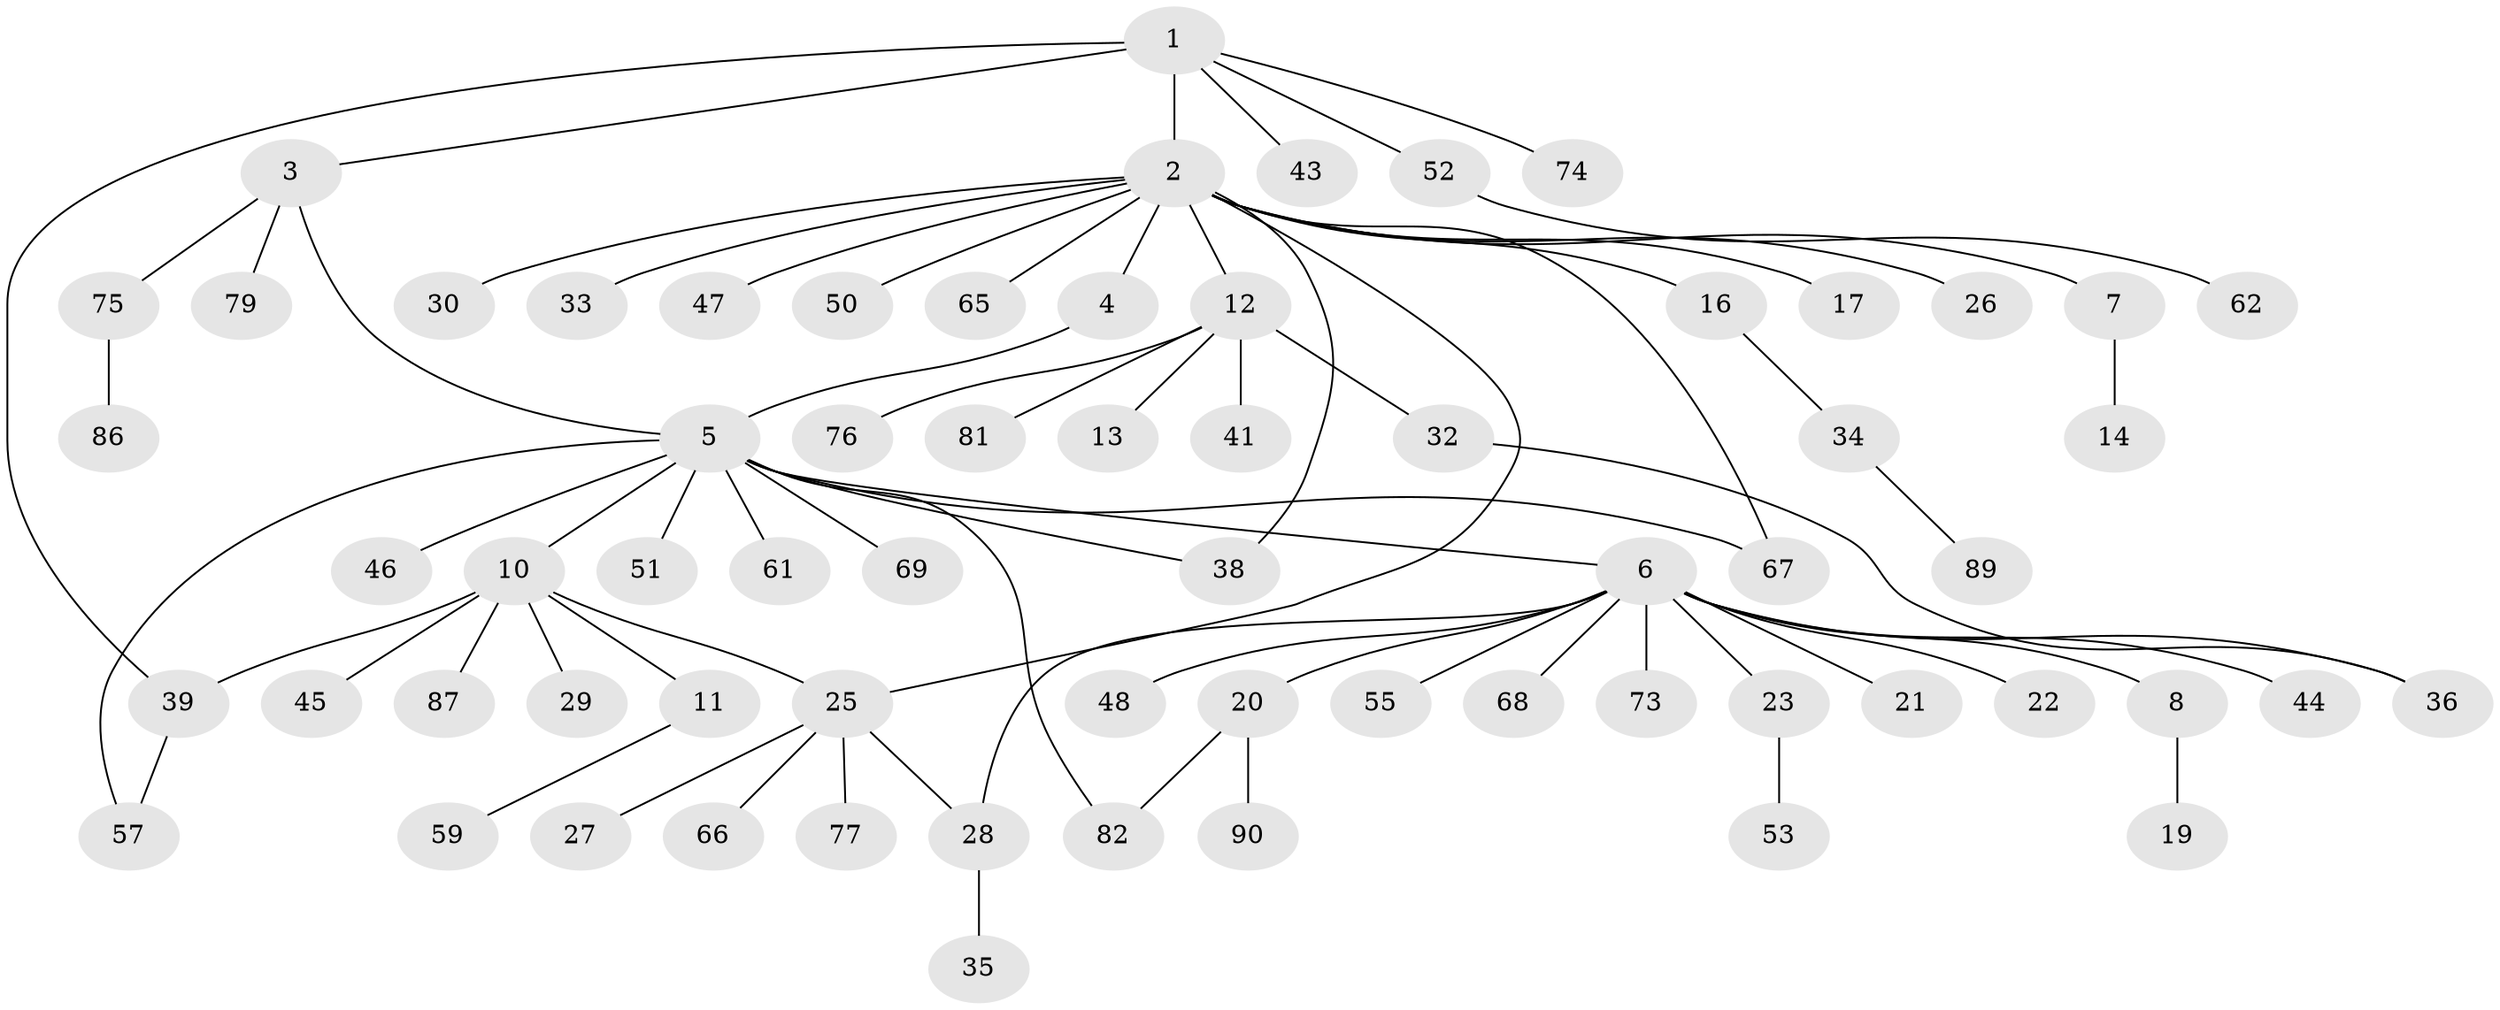 // original degree distribution, {5: 0.022222222222222223, 4: 0.03333333333333333, 3: 0.1, 13: 0.011111111111111112, 14: 0.022222222222222223, 2: 0.2111111111111111, 8: 0.011111111111111112, 7: 0.011111111111111112, 1: 0.5666666666666667, 6: 0.011111111111111112}
// Generated by graph-tools (version 1.1) at 2025/11/02/27/25 16:11:13]
// undirected, 66 vertices, 74 edges
graph export_dot {
graph [start="1"]
  node [color=gray90,style=filled];
  1 [super="+18"];
  2 [super="+9"];
  3 [super="+42"];
  4;
  5 [super="+31"];
  6 [super="+60"];
  7;
  8 [super="+15"];
  10 [super="+56"];
  11;
  12 [super="+37"];
  13;
  14 [super="+80"];
  16 [super="+24"];
  17;
  19;
  20 [super="+72"];
  21;
  22;
  23;
  25 [super="+58"];
  26 [super="+40"];
  27;
  28;
  29;
  30;
  32 [super="+70"];
  33;
  34 [super="+85"];
  35 [super="+78"];
  36;
  38 [super="+54"];
  39 [super="+49"];
  41 [super="+63"];
  43;
  44;
  45;
  46;
  47;
  48;
  50;
  51;
  52 [super="+71"];
  53;
  55;
  57 [super="+84"];
  59 [super="+64"];
  61;
  62;
  65;
  66 [super="+88"];
  67 [super="+83"];
  68;
  69;
  73;
  74;
  75;
  76;
  77;
  79;
  81;
  82;
  86;
  87;
  89;
  90;
  1 -- 2 [weight=2];
  1 -- 3;
  1 -- 43;
  1 -- 52;
  1 -- 74;
  1 -- 39;
  2 -- 4 [weight=2];
  2 -- 7;
  2 -- 30;
  2 -- 33;
  2 -- 65;
  2 -- 67;
  2 -- 12;
  2 -- 47;
  2 -- 16;
  2 -- 17;
  2 -- 50;
  2 -- 25;
  2 -- 26;
  2 -- 38;
  3 -- 75;
  3 -- 79;
  3 -- 5;
  4 -- 5;
  5 -- 6;
  5 -- 10;
  5 -- 38;
  5 -- 46;
  5 -- 51;
  5 -- 57;
  5 -- 61;
  5 -- 67;
  5 -- 69;
  5 -- 82;
  6 -- 8;
  6 -- 20;
  6 -- 21;
  6 -- 22;
  6 -- 23;
  6 -- 28;
  6 -- 36;
  6 -- 44;
  6 -- 48;
  6 -- 55;
  6 -- 68;
  6 -- 73;
  7 -- 14;
  8 -- 19;
  10 -- 11;
  10 -- 25;
  10 -- 29;
  10 -- 39;
  10 -- 45;
  10 -- 87;
  11 -- 59;
  12 -- 13;
  12 -- 32;
  12 -- 41;
  12 -- 76;
  12 -- 81;
  16 -- 34;
  20 -- 82;
  20 -- 90;
  23 -- 53;
  25 -- 27;
  25 -- 28;
  25 -- 66;
  25 -- 77;
  28 -- 35;
  32 -- 36;
  34 -- 89;
  39 -- 57;
  52 -- 62;
  75 -- 86;
}
